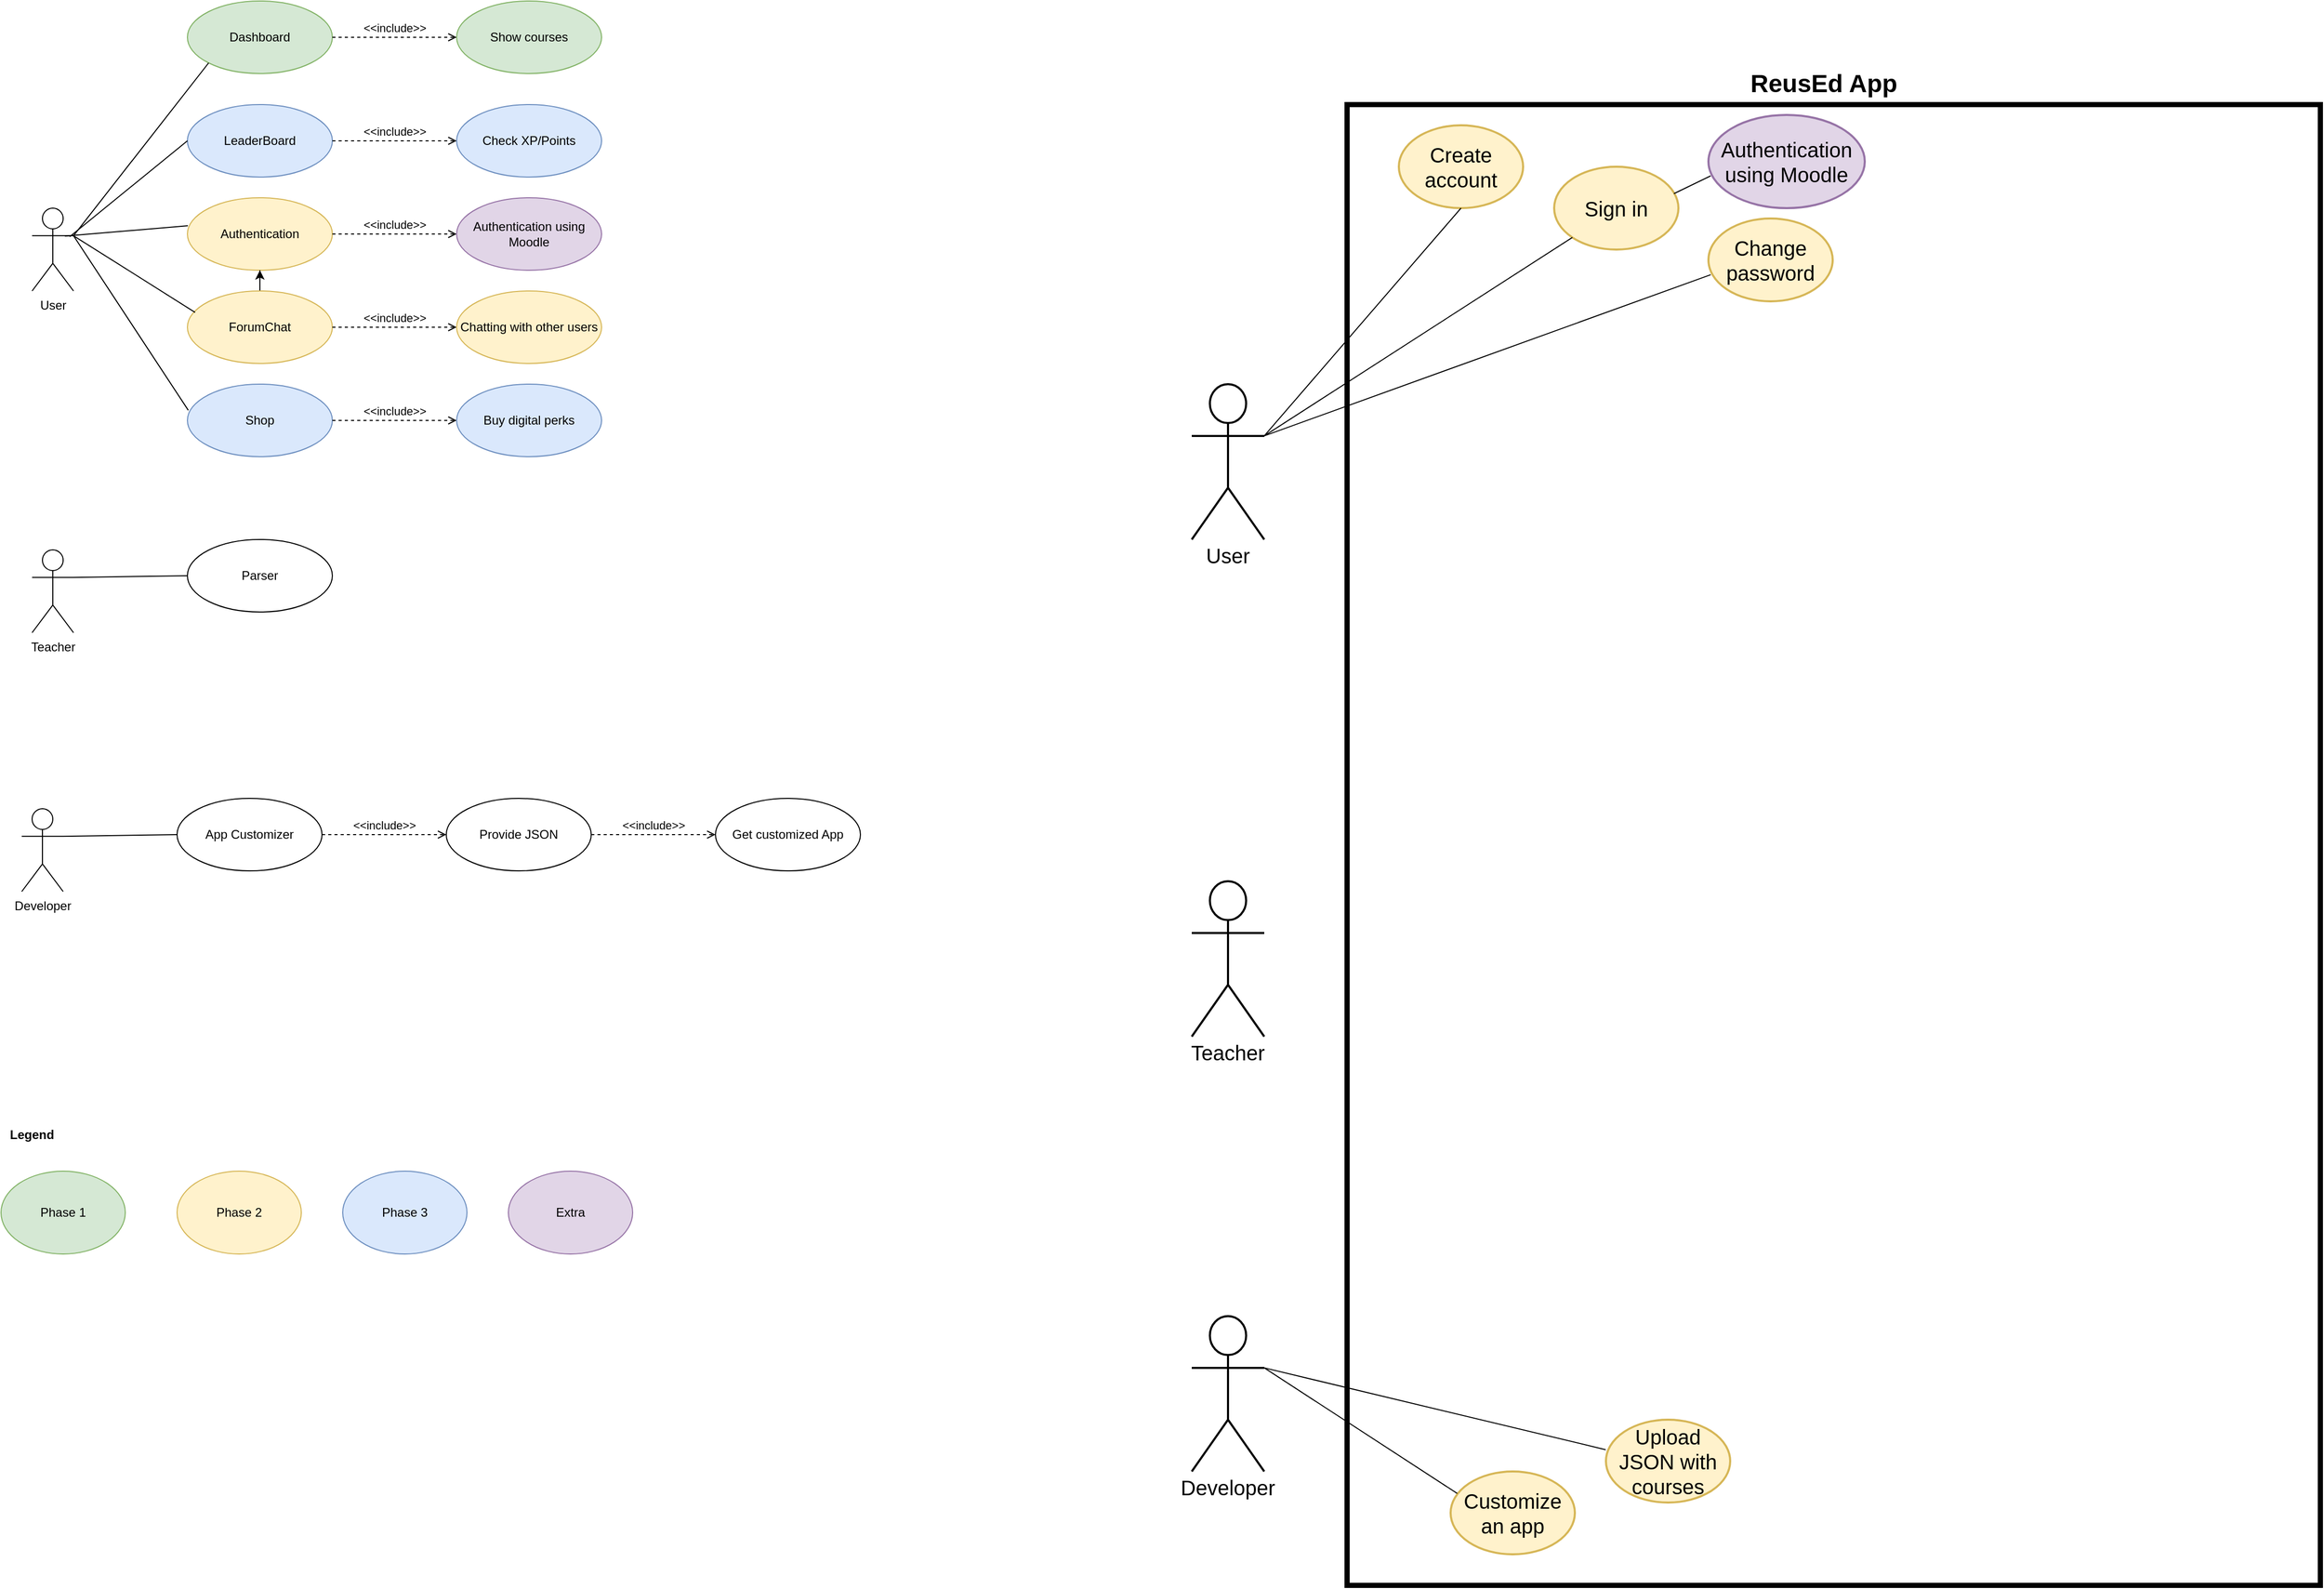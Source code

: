 <mxfile version="18.1.3" type="github">
  <diagram id="QK5HZa1A7j3AK8uBIgSm" name="Page-1">
    <mxGraphModel dx="1138" dy="3935" grid="1" gridSize="10" guides="1" tooltips="1" connect="1" arrows="1" fold="1" page="1" pageScale="1" pageWidth="2339" pageHeight="3300" math="0" shadow="0">
      <root>
        <mxCell id="0" />
        <mxCell id="1" parent="0" />
        <mxCell id="2" value="User" style="shape=umlActor;verticalLabelPosition=bottom;verticalAlign=top;html=1;" parent="1" vertex="1">
          <mxGeometry x="70" y="160" width="40" height="80" as="geometry" />
        </mxCell>
        <mxCell id="5" value="LeaderBoard" style="ellipse;whiteSpace=wrap;html=1;fillColor=#dae8fc;strokeColor=#6c8ebf;" parent="1" vertex="1">
          <mxGeometry x="220" y="60" width="140" height="70" as="geometry" />
        </mxCell>
        <mxCell id="6" value="Authentication" style="ellipse;whiteSpace=wrap;html=1;fillColor=#fff2cc;strokeColor=#d6b656;" parent="1" vertex="1">
          <mxGeometry x="220" y="150" width="140" height="70" as="geometry" />
        </mxCell>
        <mxCell id="RKOT50hVbOICSGmM9m-9-29" value="" style="edgeStyle=orthogonalEdgeStyle;rounded=0;orthogonalLoop=1;jettySize=auto;html=1;" edge="1" parent="1" source="7" target="6">
          <mxGeometry relative="1" as="geometry" />
        </mxCell>
        <mxCell id="7" value="ForumChat" style="ellipse;whiteSpace=wrap;html=1;fillColor=#fff2cc;strokeColor=#d6b656;" parent="1" vertex="1">
          <mxGeometry x="220" y="240" width="140" height="70" as="geometry" />
        </mxCell>
        <mxCell id="8" value="Parser&lt;br&gt;" style="ellipse;whiteSpace=wrap;html=1;" parent="1" vertex="1">
          <mxGeometry x="220" y="480" width="140" height="70" as="geometry" />
        </mxCell>
        <mxCell id="10" value="Shop" style="ellipse;whiteSpace=wrap;html=1;fillColor=#dae8fc;strokeColor=#6c8ebf;" parent="1" vertex="1">
          <mxGeometry x="220" y="330" width="140" height="70" as="geometry" />
        </mxCell>
        <mxCell id="EZ6X3SSUhc_Sis5DaN3a-10" value="Check XP/Points" style="ellipse;whiteSpace=wrap;html=1;fillColor=#dae8fc;strokeColor=#6c8ebf;" parent="1" vertex="1">
          <mxGeometry x="480" y="60" width="140" height="70" as="geometry" />
        </mxCell>
        <mxCell id="UgUoHDpiH-eurTipeE9X-10" value="Teacher" style="shape=umlActor;verticalLabelPosition=bottom;verticalAlign=top;html=1;" parent="1" vertex="1">
          <mxGeometry x="70" y="490" width="40" height="80" as="geometry" />
        </mxCell>
        <mxCell id="-emRGyPx6kJDvxxfUff1-10" value="&amp;lt;&amp;lt;include&amp;gt;&amp;gt;" style="html=1;verticalAlign=bottom;labelBackgroundColor=none;endArrow=open;endFill=0;dashed=1;rounded=0;exitX=1;exitY=0.5;exitDx=0;exitDy=0;" parent="1" source="10" edge="1">
          <mxGeometry width="160" relative="1" as="geometry">
            <mxPoint x="400" y="400" as="sourcePoint" />
            <mxPoint x="480" y="365" as="targetPoint" />
          </mxGeometry>
        </mxCell>
        <mxCell id="EZ6X3SSUhc_Sis5DaN3a-14" value="" style="endArrow=none;html=1;rounded=0;strokeColor=default;exitX=1;exitY=0.333;exitDx=0;exitDy=0;exitPerimeter=0;entryX=0.006;entryY=0.36;entryDx=0;entryDy=0;entryPerimeter=0;" parent="1" source="2" target="10" edge="1">
          <mxGeometry width="50" height="50" relative="1" as="geometry">
            <mxPoint x="360" y="250" as="sourcePoint" />
            <mxPoint x="410" y="200" as="targetPoint" />
          </mxGeometry>
        </mxCell>
        <mxCell id="EZ6X3SSUhc_Sis5DaN3a-15" value="" style="endArrow=none;html=1;rounded=0;strokeColor=default;exitX=1;exitY=0.333;exitDx=0;exitDy=0;exitPerimeter=0;entryX=0.053;entryY=0.295;entryDx=0;entryDy=0;entryPerimeter=0;" parent="1" source="2" target="7" edge="1">
          <mxGeometry width="50" height="50" relative="1" as="geometry">
            <mxPoint x="98.18" y="69.997" as="sourcePoint" />
            <mxPoint x="220.0" y="271.26" as="targetPoint" />
          </mxGeometry>
        </mxCell>
        <mxCell id="EZ6X3SSUhc_Sis5DaN3a-16" value="" style="endArrow=none;html=1;rounded=0;strokeColor=default;entryX=0;entryY=0.5;entryDx=0;entryDy=0;exitX=0.907;exitY=0.345;exitDx=0;exitDy=0;exitPerimeter=0;" parent="1" source="2" target="5" edge="1">
          <mxGeometry width="50" height="50" relative="1" as="geometry">
            <mxPoint x="100" y="160" as="sourcePoint" />
            <mxPoint x="241.82" y="377.93" as="targetPoint" />
          </mxGeometry>
        </mxCell>
        <mxCell id="EZ6X3SSUhc_Sis5DaN3a-17" value="" style="endArrow=none;html=1;rounded=0;strokeColor=default;exitX=0.792;exitY=0.338;exitDx=0;exitDy=0;exitPerimeter=0;entryX=0.003;entryY=0.386;entryDx=0;entryDy=0;entryPerimeter=0;" parent="1" source="2" target="6" edge="1">
          <mxGeometry width="50" height="50" relative="1" as="geometry">
            <mxPoint x="100" y="160" as="sourcePoint" />
            <mxPoint x="220.0" y="104" as="targetPoint" />
          </mxGeometry>
        </mxCell>
        <mxCell id="Jh9w8bnK9WFqr1PcukGp-10" value="" style="endArrow=none;html=1;rounded=0;strokeColor=default;entryX=0;entryY=0.5;entryDx=0;entryDy=0;exitX=1;exitY=0.333;exitDx=0;exitDy=0;exitPerimeter=0;" parent="1" source="UgUoHDpiH-eurTipeE9X-10" target="8" edge="1">
          <mxGeometry width="50" height="50" relative="1" as="geometry">
            <mxPoint x="190.0" y="636" as="sourcePoint" />
            <mxPoint x="300" y="570" as="targetPoint" />
          </mxGeometry>
        </mxCell>
        <mxCell id="Jh9w8bnK9WFqr1PcukGp-11" value="&amp;lt;&amp;lt;include&amp;gt;&amp;gt;" style="html=1;verticalAlign=bottom;labelBackgroundColor=none;endArrow=open;endFill=0;dashed=1;rounded=0;exitX=1;exitY=0.5;exitDx=0;exitDy=0;entryX=0;entryY=0.5;entryDx=0;entryDy=0;" parent="1" source="5" target="EZ6X3SSUhc_Sis5DaN3a-10" edge="1">
          <mxGeometry width="160" relative="1" as="geometry">
            <mxPoint x="360" y="94.75" as="sourcePoint" />
            <mxPoint x="450" y="94.75" as="targetPoint" />
          </mxGeometry>
        </mxCell>
        <mxCell id="Jh9w8bnK9WFqr1PcukGp-12" value="Buy digital perks" style="ellipse;whiteSpace=wrap;html=1;fillColor=#dae8fc;strokeColor=#6c8ebf;" parent="1" vertex="1">
          <mxGeometry x="480" y="330" width="140" height="70" as="geometry" />
        </mxCell>
        <mxCell id="Jh9w8bnK9WFqr1PcukGp-13" value="&amp;lt;&amp;lt;include&amp;gt;&amp;gt;" style="html=1;verticalAlign=bottom;labelBackgroundColor=none;endArrow=open;endFill=0;dashed=1;rounded=0;exitX=1;exitY=0.5;exitDx=0;exitDy=0;" parent="1" source="6" edge="1">
          <mxGeometry width="160" relative="1" as="geometry">
            <mxPoint x="370.0" y="184.82" as="sourcePoint" />
            <mxPoint x="480" y="185" as="targetPoint" />
          </mxGeometry>
        </mxCell>
        <mxCell id="Jh9w8bnK9WFqr1PcukGp-14" value="Authentication using Moodle" style="ellipse;whiteSpace=wrap;html=1;fillColor=#e1d5e7;strokeColor=#9673a6;" parent="1" vertex="1">
          <mxGeometry x="480" y="150" width="140" height="70" as="geometry" />
        </mxCell>
        <mxCell id="RKOT50hVbOICSGmM9m-9-12" value="App Customizer" style="ellipse;whiteSpace=wrap;html=1;" vertex="1" parent="1">
          <mxGeometry x="210" y="730" width="140" height="70" as="geometry" />
        </mxCell>
        <mxCell id="Jh9w8bnK9WFqr1PcukGp-15" value="&amp;lt;&amp;lt;include&amp;gt;&amp;gt;" style="html=1;verticalAlign=bottom;labelBackgroundColor=none;endArrow=open;endFill=0;dashed=1;rounded=0;exitX=1;exitY=0.5;exitDx=0;exitDy=0;entryX=0;entryY=0.5;entryDx=0;entryDy=0;" edge="1" parent="1" source="7" target="Jh9w8bnK9WFqr1PcukGp-16">
          <mxGeometry width="160" relative="1" as="geometry">
            <mxPoint x="360" y="274.72" as="sourcePoint" />
            <mxPoint x="480" y="274.72" as="targetPoint" />
          </mxGeometry>
        </mxCell>
        <mxCell id="RKOT50hVbOICSGmM9m-9-13" value="Developer" style="shape=umlActor;verticalLabelPosition=bottom;verticalAlign=top;html=1;" vertex="1" parent="1">
          <mxGeometry x="60" y="740" width="40" height="80" as="geometry" />
        </mxCell>
        <mxCell id="Jh9w8bnK9WFqr1PcukGp-16" value="Chatting with other users" style="ellipse;whiteSpace=wrap;html=1;fillColor=#fff2cc;strokeColor=#d6b656;" vertex="1" parent="1">
          <mxGeometry x="480" y="240" width="140" height="70" as="geometry" />
        </mxCell>
        <mxCell id="RKOT50hVbOICSGmM9m-9-14" value="" style="endArrow=none;html=1;rounded=0;strokeColor=default;entryX=0;entryY=0.5;entryDx=0;entryDy=0;exitX=1;exitY=0.333;exitDx=0;exitDy=0;exitPerimeter=0;" edge="1" parent="1" source="RKOT50hVbOICSGmM9m-9-13" target="RKOT50hVbOICSGmM9m-9-12">
          <mxGeometry width="50" height="50" relative="1" as="geometry">
            <mxPoint x="180.0" y="886" as="sourcePoint" />
            <mxPoint x="290" y="820" as="targetPoint" />
          </mxGeometry>
        </mxCell>
        <mxCell id="Jh9w8bnK9WFqr1PcukGp-20" value="" style="rounded=0;whiteSpace=wrap;html=1;fillColor=none;strokeWidth=5;" vertex="1" parent="1">
          <mxGeometry x="1340" y="60" width="940" height="1430" as="geometry" />
        </mxCell>
        <mxCell id="RKOT50hVbOICSGmM9m-9-15" value="&amp;lt;&amp;lt;include&amp;gt;&amp;gt;" style="html=1;verticalAlign=bottom;labelBackgroundColor=none;endArrow=open;endFill=0;dashed=1;rounded=0;exitX=1;exitY=0.5;exitDx=0;exitDy=0;" edge="1" parent="1">
          <mxGeometry width="160" relative="1" as="geometry">
            <mxPoint x="350" y="765" as="sourcePoint" />
            <mxPoint x="470" y="765" as="targetPoint" />
          </mxGeometry>
        </mxCell>
        <mxCell id="Jh9w8bnK9WFqr1PcukGp-21" value="ReusEd App" style="text;strokeColor=none;fillColor=none;html=1;fontSize=24;fontStyle=1;verticalAlign=middle;align=center;" vertex="1" parent="1">
          <mxGeometry x="1710" y="20" width="180" height="40" as="geometry" />
        </mxCell>
        <mxCell id="Jh9w8bnK9WFqr1PcukGp-22" value="" style="shape=umlActor;verticalLabelPosition=bottom;verticalAlign=top;html=1;strokeWidth=2;" vertex="1" parent="1">
          <mxGeometry x="1190" y="330" width="70" height="150" as="geometry" />
        </mxCell>
        <mxCell id="RKOT50hVbOICSGmM9m-9-16" value="Provide JSON" style="ellipse;whiteSpace=wrap;html=1;" vertex="1" parent="1">
          <mxGeometry x="470" y="730" width="140" height="70" as="geometry" />
        </mxCell>
        <mxCell id="Jh9w8bnK9WFqr1PcukGp-24" value="User" style="text;html=1;strokeColor=none;fillColor=none;align=center;verticalAlign=middle;whiteSpace=wrap;rounded=0;fontSize=20;" vertex="1" parent="1">
          <mxGeometry x="1195" y="480" width="60" height="30" as="geometry" />
        </mxCell>
        <mxCell id="RKOT50hVbOICSGmM9m-9-18" value="&amp;lt;&amp;lt;include&amp;gt;&amp;gt;" style="html=1;verticalAlign=bottom;labelBackgroundColor=none;endArrow=open;endFill=0;dashed=1;rounded=0;exitX=1;exitY=0.5;exitDx=0;exitDy=0;" edge="1" parent="1">
          <mxGeometry width="160" relative="1" as="geometry">
            <mxPoint x="610" y="765" as="sourcePoint" />
            <mxPoint x="730" y="765" as="targetPoint" />
          </mxGeometry>
        </mxCell>
        <mxCell id="Jh9w8bnK9WFqr1PcukGp-25" value="Create account" style="ellipse;whiteSpace=wrap;html=1;fontSize=20;strokeWidth=2;fillColor=#fff2cc;strokeColor=#d6b656;" vertex="1" parent="1">
          <mxGeometry x="1390" y="80" width="120" height="80" as="geometry" />
        </mxCell>
        <mxCell id="RKOT50hVbOICSGmM9m-9-19" value="Get customized App" style="ellipse;whiteSpace=wrap;html=1;" vertex="1" parent="1">
          <mxGeometry x="730" y="730" width="140" height="70" as="geometry" />
        </mxCell>
        <mxCell id="RKOT50hVbOICSGmM9m-9-20" value="Phase 1" style="ellipse;whiteSpace=wrap;html=1;fillColor=#d5e8d4;strokeColor=#82b366;" vertex="1" parent="1">
          <mxGeometry x="40" y="1090" width="120" height="80" as="geometry" />
        </mxCell>
        <mxCell id="Jh9w8bnK9WFqr1PcukGp-26" value="Sign in" style="ellipse;whiteSpace=wrap;html=1;fontSize=20;strokeWidth=2;fillColor=#fff2cc;strokeColor=#d6b656;" vertex="1" parent="1">
          <mxGeometry x="1540" y="120" width="120" height="80" as="geometry" />
        </mxCell>
        <mxCell id="Jh9w8bnK9WFqr1PcukGp-27" value="Change password" style="ellipse;whiteSpace=wrap;html=1;fontSize=20;strokeWidth=2;fillColor=#fff2cc;strokeColor=#d6b656;" vertex="1" parent="1">
          <mxGeometry x="1689" y="170" width="120" height="80" as="geometry" />
        </mxCell>
        <mxCell id="RKOT50hVbOICSGmM9m-9-21" value="&lt;b&gt;Legend&lt;/b&gt;" style="text;html=1;strokeColor=none;fillColor=none;align=center;verticalAlign=middle;whiteSpace=wrap;rounded=0;" vertex="1" parent="1">
          <mxGeometry x="40" y="1040" width="60" height="30" as="geometry" />
        </mxCell>
        <mxCell id="RKOT50hVbOICSGmM9m-9-22" value="Phase 2" style="ellipse;whiteSpace=wrap;html=1;fillColor=#fff2cc;strokeColor=#d6b656;" vertex="1" parent="1">
          <mxGeometry x="210" y="1090" width="120" height="80" as="geometry" />
        </mxCell>
        <mxCell id="RKOT50hVbOICSGmM9m-9-23" value="Phase 3" style="ellipse;whiteSpace=wrap;html=1;fillColor=#dae8fc;strokeColor=#6c8ebf;" vertex="1" parent="1">
          <mxGeometry x="370" y="1090" width="120" height="80" as="geometry" />
        </mxCell>
        <mxCell id="RKOT50hVbOICSGmM9m-9-24" value="Dashboard" style="ellipse;whiteSpace=wrap;html=1;fillColor=#d5e8d4;strokeColor=#82b366;" vertex="1" parent="1">
          <mxGeometry x="220" y="-40" width="140" height="70" as="geometry" />
        </mxCell>
        <mxCell id="Jh9w8bnK9WFqr1PcukGp-28" value="" style="endArrow=none;html=1;rounded=0;fontSize=20;exitX=1;exitY=0.333;exitDx=0;exitDy=0;exitPerimeter=0;entryX=0.5;entryY=1;entryDx=0;entryDy=0;" edge="1" parent="1" source="Jh9w8bnK9WFqr1PcukGp-22" target="Jh9w8bnK9WFqr1PcukGp-25">
          <mxGeometry width="50" height="50" relative="1" as="geometry">
            <mxPoint x="1440" y="310" as="sourcePoint" />
            <mxPoint x="1490" y="260" as="targetPoint" />
          </mxGeometry>
        </mxCell>
        <mxCell id="RKOT50hVbOICSGmM9m-9-25" value="Show courses" style="ellipse;whiteSpace=wrap;html=1;fillColor=#d5e8d4;strokeColor=#82b366;" vertex="1" parent="1">
          <mxGeometry x="480" y="-40" width="140" height="70" as="geometry" />
        </mxCell>
        <mxCell id="Jh9w8bnK9WFqr1PcukGp-29" value="" style="endArrow=none;html=1;rounded=0;fontSize=20;exitX=1;exitY=0.333;exitDx=0;exitDy=0;exitPerimeter=0;entryX=0;entryY=1;entryDx=0;entryDy=0;" edge="1" parent="1" source="Jh9w8bnK9WFqr1PcukGp-22" target="Jh9w8bnK9WFqr1PcukGp-26">
          <mxGeometry width="50" height="50" relative="1" as="geometry">
            <mxPoint x="1355" y="420" as="sourcePoint" />
            <mxPoint x="1545" y="200" as="targetPoint" />
          </mxGeometry>
        </mxCell>
        <mxCell id="RKOT50hVbOICSGmM9m-9-26" value="&amp;lt;&amp;lt;include&amp;gt;&amp;gt;" style="html=1;verticalAlign=bottom;labelBackgroundColor=none;endArrow=open;endFill=0;dashed=1;rounded=0;exitX=1;exitY=0.5;exitDx=0;exitDy=0;entryX=0;entryY=0.5;entryDx=0;entryDy=0;" edge="1" parent="1" source="RKOT50hVbOICSGmM9m-9-24" target="RKOT50hVbOICSGmM9m-9-25">
          <mxGeometry width="160" relative="1" as="geometry">
            <mxPoint x="360" y="-5.25" as="sourcePoint" />
            <mxPoint x="450" y="-5.25" as="targetPoint" />
          </mxGeometry>
        </mxCell>
        <mxCell id="Jh9w8bnK9WFqr1PcukGp-30" value="Authentication&lt;br&gt;using Moodle" style="ellipse;whiteSpace=wrap;html=1;fontSize=20;strokeWidth=2;fillColor=#e1d5e7;strokeColor=#9673a6;" vertex="1" parent="1">
          <mxGeometry x="1689" y="70" width="151" height="90" as="geometry" />
        </mxCell>
        <mxCell id="RKOT50hVbOICSGmM9m-9-27" value="" style="endArrow=none;html=1;rounded=0;strokeColor=default;exitX=1;exitY=0.333;exitDx=0;exitDy=0;exitPerimeter=0;entryX=0;entryY=1;entryDx=0;entryDy=0;" edge="1" parent="1" source="2" target="RKOT50hVbOICSGmM9m-9-24">
          <mxGeometry width="50" height="50" relative="1" as="geometry">
            <mxPoint x="110" y="190" as="sourcePoint" />
            <mxPoint x="230.0" y="105" as="targetPoint" />
          </mxGeometry>
        </mxCell>
        <mxCell id="Jh9w8bnK9WFqr1PcukGp-31" value="" style="endArrow=none;html=1;rounded=0;fontSize=20;exitX=0.964;exitY=0.325;exitDx=0;exitDy=0;exitPerimeter=0;entryX=0.014;entryY=0.654;entryDx=0;entryDy=0;entryPerimeter=0;" edge="1" parent="1" source="Jh9w8bnK9WFqr1PcukGp-26" target="Jh9w8bnK9WFqr1PcukGp-30">
          <mxGeometry width="50" height="50" relative="1" as="geometry">
            <mxPoint x="1480" y="440" as="sourcePoint" />
            <mxPoint x="1670" y="220" as="targetPoint" />
          </mxGeometry>
        </mxCell>
        <mxCell id="Jh9w8bnK9WFqr1PcukGp-32" value="" style="endArrow=none;html=1;rounded=0;fontSize=20;exitX=1;exitY=0.333;exitDx=0;exitDy=0;exitPerimeter=0;entryX=0.018;entryY=0.679;entryDx=0;entryDy=0;entryPerimeter=0;" edge="1" parent="1" source="Jh9w8bnK9WFqr1PcukGp-22" target="Jh9w8bnK9WFqr1PcukGp-27">
          <mxGeometry width="50" height="50" relative="1" as="geometry">
            <mxPoint x="1270" y="390" as="sourcePoint" />
            <mxPoint x="1567.574" y="198.284" as="targetPoint" />
          </mxGeometry>
        </mxCell>
        <mxCell id="RKOT50hVbOICSGmM9m-9-28" value="Extra" style="ellipse;whiteSpace=wrap;html=1;fillColor=#e1d5e7;strokeColor=#9673a6;" vertex="1" parent="1">
          <mxGeometry x="530" y="1090" width="120" height="80" as="geometry" />
        </mxCell>
        <mxCell id="Jh9w8bnK9WFqr1PcukGp-33" value="" style="shape=umlActor;verticalLabelPosition=bottom;verticalAlign=top;html=1;strokeWidth=2;" vertex="1" parent="1">
          <mxGeometry x="1190" y="810" width="70" height="150" as="geometry" />
        </mxCell>
        <mxCell id="Jh9w8bnK9WFqr1PcukGp-34" value="Teacher" style="text;html=1;strokeColor=none;fillColor=none;align=center;verticalAlign=middle;whiteSpace=wrap;rounded=0;fontSize=20;" vertex="1" parent="1">
          <mxGeometry x="1195" y="960" width="60" height="30" as="geometry" />
        </mxCell>
        <mxCell id="Jh9w8bnK9WFqr1PcukGp-35" value="" style="shape=umlActor;verticalLabelPosition=bottom;verticalAlign=top;html=1;strokeWidth=2;" vertex="1" parent="1">
          <mxGeometry x="1190" y="1230" width="70" height="150" as="geometry" />
        </mxCell>
        <mxCell id="Jh9w8bnK9WFqr1PcukGp-36" value="Developer" style="text;html=1;strokeColor=none;fillColor=none;align=center;verticalAlign=middle;whiteSpace=wrap;rounded=0;fontSize=20;" vertex="1" parent="1">
          <mxGeometry x="1195" y="1380" width="60" height="30" as="geometry" />
        </mxCell>
        <mxCell id="Jh9w8bnK9WFqr1PcukGp-37" value="Customize an app&lt;br&gt;" style="ellipse;whiteSpace=wrap;html=1;fontSize=20;strokeWidth=2;fillColor=#fff2cc;strokeColor=#d6b656;" vertex="1" parent="1">
          <mxGeometry x="1440" y="1380" width="120" height="80" as="geometry" />
        </mxCell>
        <mxCell id="Jh9w8bnK9WFqr1PcukGp-38" value="" style="endArrow=none;html=1;rounded=0;fontSize=20;exitX=1;exitY=0.333;exitDx=0;exitDy=0;exitPerimeter=0;entryX=0.053;entryY=0.265;entryDx=0;entryDy=0;entryPerimeter=0;" edge="1" parent="1" source="Jh9w8bnK9WFqr1PcukGp-35" target="Jh9w8bnK9WFqr1PcukGp-37">
          <mxGeometry width="50" height="50" relative="1" as="geometry">
            <mxPoint x="1420" y="1280" as="sourcePoint" />
            <mxPoint x="1470" y="1230" as="targetPoint" />
          </mxGeometry>
        </mxCell>
        <mxCell id="Jh9w8bnK9WFqr1PcukGp-39" value="Upload JSON with courses" style="ellipse;whiteSpace=wrap;html=1;fontSize=20;strokeWidth=2;fillColor=#fff2cc;strokeColor=#d6b656;" vertex="1" parent="1">
          <mxGeometry x="1590" y="1330" width="120" height="80" as="geometry" />
        </mxCell>
        <mxCell id="Jh9w8bnK9WFqr1PcukGp-40" value="" style="endArrow=none;html=1;rounded=0;fontSize=20;exitX=1;exitY=0.333;exitDx=0;exitDy=0;exitPerimeter=0;entryX=-0.002;entryY=0.362;entryDx=0;entryDy=0;entryPerimeter=0;" edge="1" parent="1" source="Jh9w8bnK9WFqr1PcukGp-35" target="Jh9w8bnK9WFqr1PcukGp-39">
          <mxGeometry width="50" height="50" relative="1" as="geometry">
            <mxPoint x="1480" y="1340" as="sourcePoint" />
            <mxPoint x="1530" y="1290" as="targetPoint" />
          </mxGeometry>
        </mxCell>
      </root>
    </mxGraphModel>
  </diagram>
</mxfile>
